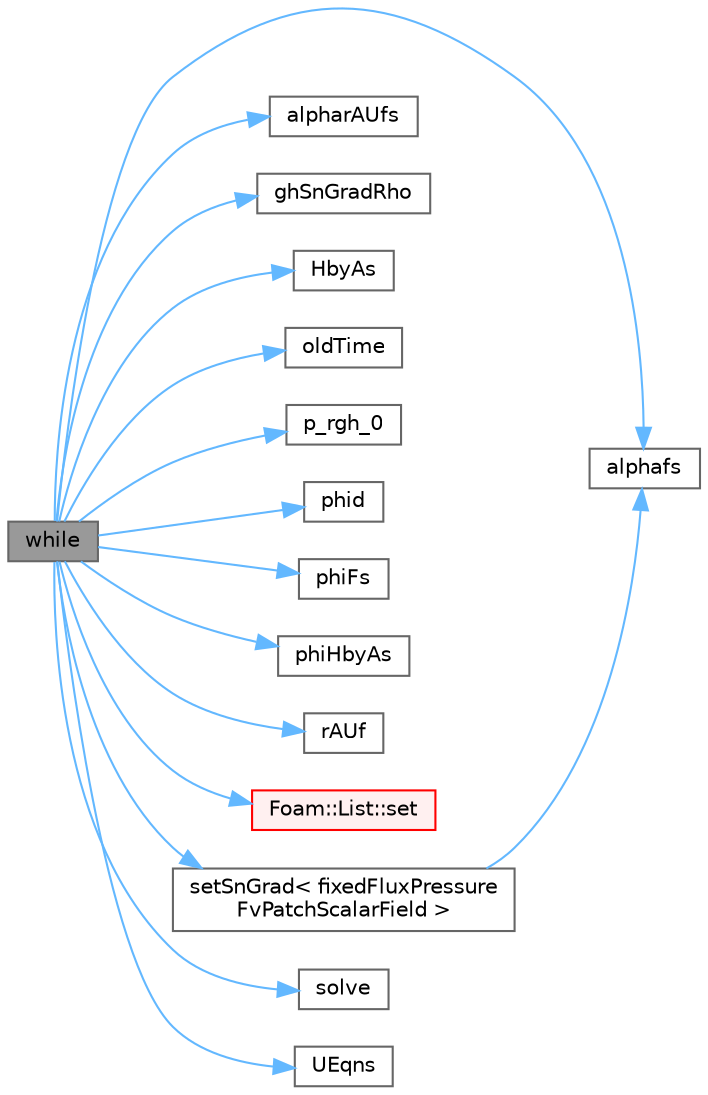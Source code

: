 digraph "while"
{
 // LATEX_PDF_SIZE
  bgcolor="transparent";
  edge [fontname=Helvetica,fontsize=10,labelfontname=Helvetica,labelfontsize=10];
  node [fontname=Helvetica,fontsize=10,shape=box,height=0.2,width=0.4];
  rankdir="LR";
  Node1 [id="Node000001",label="while",height=0.2,width=0.4,color="gray40", fillcolor="grey60", style="filled", fontcolor="black",tooltip=" "];
  Node1 -> Node2 [id="edge1_Node000001_Node000002",color="steelblue1",style="solid",tooltip=" "];
  Node2 [id="Node000002",label="alphafs",height=0.2,width=0.4,color="grey40", fillcolor="white", style="filled",URL="$multiphase_2reactingMultiphaseEulerFoam_2pU_2pEqn_8H.html#a8b5b6d019d75ce2bdd0ae993bc386dc4",tooltip=" "];
  Node1 -> Node3 [id="edge2_Node000001_Node000003",color="steelblue1",style="solid",tooltip=" "];
  Node3 [id="Node000003",label="alpharAUfs",height=0.2,width=0.4,color="grey40", fillcolor="white", style="filled",URL="$multiphase_2reactingMultiphaseEulerFoam_2pU_2pEqn_8H.html#ac4cb9d962cd55ddcfe65f90521c84f0a",tooltip=" "];
  Node1 -> Node4 [id="edge3_Node000001_Node000004",color="steelblue1",style="solid",tooltip=" "];
  Node4 [id="Node000004",label="ghSnGradRho",height=0.2,width=0.4,color="grey40", fillcolor="white", style="filled",URL="$multiphase_2multiphaseEulerFoam_2pEqn_8H.html#a2e3d7c2e24b69293fefb1d3c27193f41",tooltip=" "];
  Node1 -> Node5 [id="edge4_Node000001_Node000005",color="steelblue1",style="solid",tooltip=" "];
  Node5 [id="Node000005",label="HbyAs",height=0.2,width=0.4,color="grey40", fillcolor="white", style="filled",URL="$multiphase_2multiphaseEulerFoam_2pEqn_8H.html#a6c753f10d0002661affeddb92228ec54",tooltip=" "];
  Node1 -> Node6 [id="edge5_Node000001_Node000006",color="steelblue1",style="solid",tooltip=" "];
  Node6 [id="Node000006",label="oldTime",height=0.2,width=0.4,color="grey40", fillcolor="white", style="filled",URL="$createK_8H.html#a788c11d1625575518a0a28842a4efaa7",tooltip=" "];
  Node1 -> Node7 [id="edge6_Node000001_Node000007",color="steelblue1",style="solid",tooltip=" "];
  Node7 [id="Node000007",label="p_rgh_0",height=0.2,width=0.4,color="grey40", fillcolor="white", style="filled",URL="$multiphase_2compressibleInterFoam_2compressibleInterDyMFoam_2pEqn_8H.html#a334f791ac62072f36a4207b1994c1cc1",tooltip=" "];
  Node1 -> Node8 [id="edge7_Node000001_Node000008",color="steelblue1",style="solid",tooltip=" "];
  Node8 [id="Node000008",label="phid",height=0.2,width=0.4,color="grey40", fillcolor="white", style="filled",URL="$compressible_2sonicFoam_2pEqn_8H.html#a8ec7e8babd3a3a01a1645f5e7850afc0",tooltip=" "];
  Node1 -> Node9 [id="edge8_Node000001_Node000009",color="steelblue1",style="solid",tooltip=" "];
  Node9 [id="Node000009",label="phiFs",height=0.2,width=0.4,color="grey40", fillcolor="white", style="filled",URL="$multiphase_2reactingMultiphaseEulerFoam_2pU_2pEqn_8H.html#a66a7167d9fb5cfc8985612533880fc2c",tooltip=" "];
  Node1 -> Node10 [id="edge9_Node000001_Node000010",color="steelblue1",style="solid",tooltip=" "];
  Node10 [id="Node000010",label="phiHbyAs",height=0.2,width=0.4,color="grey40", fillcolor="white", style="filled",URL="$multiphase_2multiphaseEulerFoam_2pEqn_8H.html#a362734c04c64971e0d29aab2b36e4834",tooltip=" "];
  Node1 -> Node11 [id="edge10_Node000001_Node000011",color="steelblue1",style="solid",tooltip=" "];
  Node11 [id="Node000011",label="rAUf",height=0.2,width=0.4,color="grey40", fillcolor="white", style="filled",URL="$heatTransfer_2buoyantBoussinesqPimpleFoam_2pEqn_8H.html#ae693ae4c2085edc7ebb2aac47e046b2d",tooltip=" "];
  Node1 -> Node12 [id="edge11_Node000001_Node000012",color="steelblue1",style="solid",tooltip=" "];
  Node12 [id="Node000012",label="Foam::List::set",height=0.2,width=0.4,color="red", fillcolor="#FFF0F0", style="filled",URL="$classFoam_1_1List.html#a029b24c39daf510f464555763563a297",tooltip=" "];
  Node1 -> Node15 [id="edge12_Node000001_Node000015",color="steelblue1",style="solid",tooltip=" "];
  Node15 [id="Node000015",label="setSnGrad\< fixedFluxPressure\lFvPatchScalarField \>",height=0.2,width=0.4,color="grey40", fillcolor="white", style="filled",URL="$multiphase_2multiphaseEulerFoam_2pEqn_8H.html#add739e63e9bb1ee51a911b63d0ae04de",tooltip=" "];
  Node15 -> Node2 [id="edge13_Node000015_Node000002",color="steelblue1",style="solid",tooltip=" "];
  Node1 -> Node16 [id="edge14_Node000001_Node000016",color="steelblue1",style="solid",tooltip=" "];
  Node16 [id="Node000016",label="solve",height=0.2,width=0.4,color="grey40", fillcolor="white", style="filled",URL="$solveBulkSurfactant_8H.html#a4ed43d58a6754059fa012bd273d05e33",tooltip=" "];
  Node1 -> Node17 [id="edge15_Node000001_Node000017",color="steelblue1",style="solid",tooltip=" "];
  Node17 [id="Node000017",label="UEqns",height=0.2,width=0.4,color="grey40", fillcolor="white", style="filled",URL="$multiphaseEulerFoam_2UEqns_8H.html#a93eb6b1700baca0d8b1064f22762b921",tooltip=" "];
}
